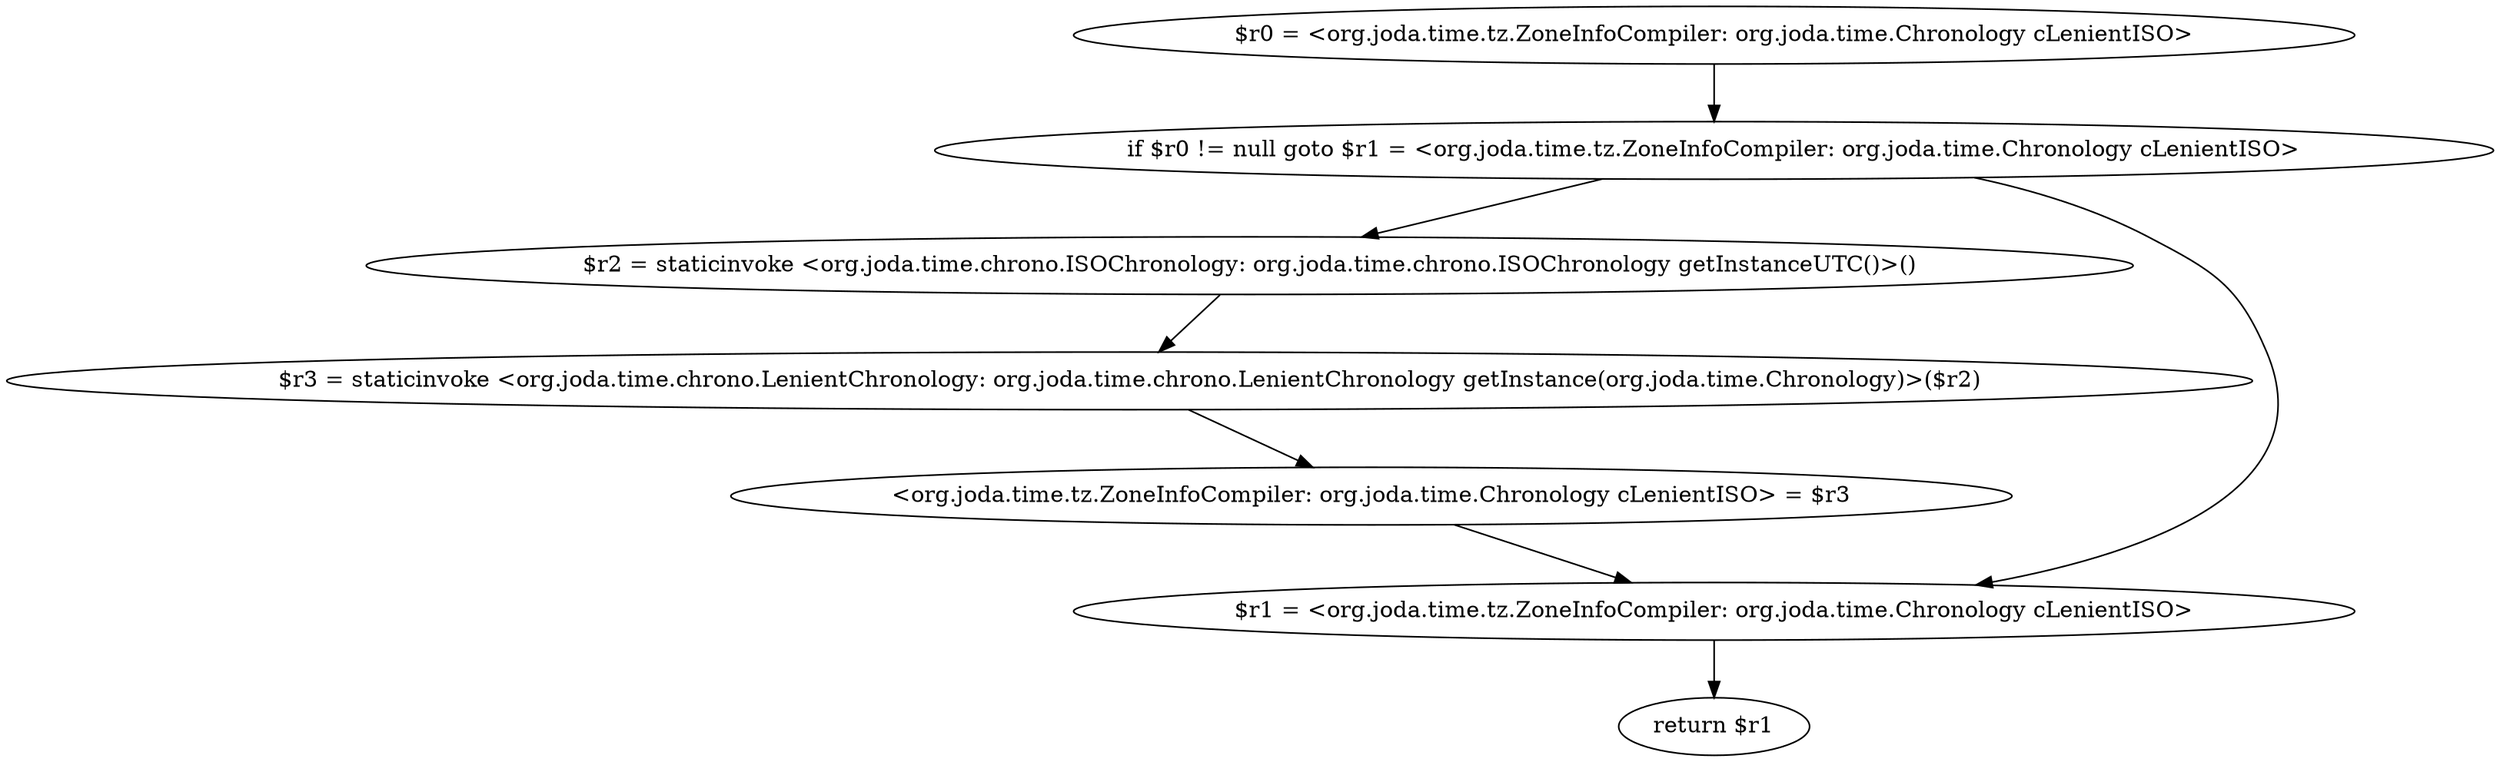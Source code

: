 digraph "unitGraph" {
    "$r0 = <org.joda.time.tz.ZoneInfoCompiler: org.joda.time.Chronology cLenientISO>"
    "if $r0 != null goto $r1 = <org.joda.time.tz.ZoneInfoCompiler: org.joda.time.Chronology cLenientISO>"
    "$r2 = staticinvoke <org.joda.time.chrono.ISOChronology: org.joda.time.chrono.ISOChronology getInstanceUTC()>()"
    "$r3 = staticinvoke <org.joda.time.chrono.LenientChronology: org.joda.time.chrono.LenientChronology getInstance(org.joda.time.Chronology)>($r2)"
    "<org.joda.time.tz.ZoneInfoCompiler: org.joda.time.Chronology cLenientISO> = $r3"
    "$r1 = <org.joda.time.tz.ZoneInfoCompiler: org.joda.time.Chronology cLenientISO>"
    "return $r1"
    "$r0 = <org.joda.time.tz.ZoneInfoCompiler: org.joda.time.Chronology cLenientISO>"->"if $r0 != null goto $r1 = <org.joda.time.tz.ZoneInfoCompiler: org.joda.time.Chronology cLenientISO>";
    "if $r0 != null goto $r1 = <org.joda.time.tz.ZoneInfoCompiler: org.joda.time.Chronology cLenientISO>"->"$r2 = staticinvoke <org.joda.time.chrono.ISOChronology: org.joda.time.chrono.ISOChronology getInstanceUTC()>()";
    "if $r0 != null goto $r1 = <org.joda.time.tz.ZoneInfoCompiler: org.joda.time.Chronology cLenientISO>"->"$r1 = <org.joda.time.tz.ZoneInfoCompiler: org.joda.time.Chronology cLenientISO>";
    "$r2 = staticinvoke <org.joda.time.chrono.ISOChronology: org.joda.time.chrono.ISOChronology getInstanceUTC()>()"->"$r3 = staticinvoke <org.joda.time.chrono.LenientChronology: org.joda.time.chrono.LenientChronology getInstance(org.joda.time.Chronology)>($r2)";
    "$r3 = staticinvoke <org.joda.time.chrono.LenientChronology: org.joda.time.chrono.LenientChronology getInstance(org.joda.time.Chronology)>($r2)"->"<org.joda.time.tz.ZoneInfoCompiler: org.joda.time.Chronology cLenientISO> = $r3";
    "<org.joda.time.tz.ZoneInfoCompiler: org.joda.time.Chronology cLenientISO> = $r3"->"$r1 = <org.joda.time.tz.ZoneInfoCompiler: org.joda.time.Chronology cLenientISO>";
    "$r1 = <org.joda.time.tz.ZoneInfoCompiler: org.joda.time.Chronology cLenientISO>"->"return $r1";
}
